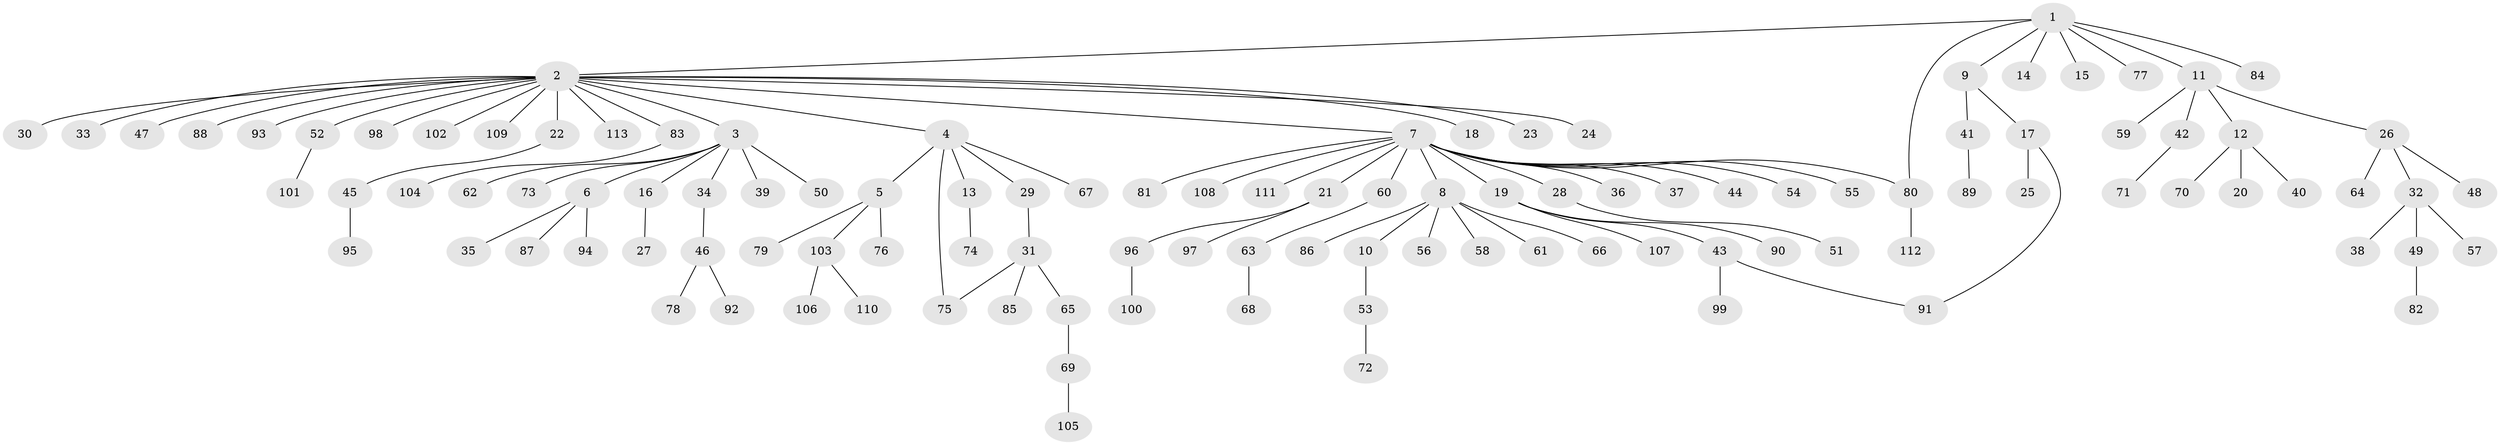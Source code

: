 // Generated by graph-tools (version 1.1) at 2025/35/03/09/25 02:35:18]
// undirected, 113 vertices, 115 edges
graph export_dot {
graph [start="1"]
  node [color=gray90,style=filled];
  1;
  2;
  3;
  4;
  5;
  6;
  7;
  8;
  9;
  10;
  11;
  12;
  13;
  14;
  15;
  16;
  17;
  18;
  19;
  20;
  21;
  22;
  23;
  24;
  25;
  26;
  27;
  28;
  29;
  30;
  31;
  32;
  33;
  34;
  35;
  36;
  37;
  38;
  39;
  40;
  41;
  42;
  43;
  44;
  45;
  46;
  47;
  48;
  49;
  50;
  51;
  52;
  53;
  54;
  55;
  56;
  57;
  58;
  59;
  60;
  61;
  62;
  63;
  64;
  65;
  66;
  67;
  68;
  69;
  70;
  71;
  72;
  73;
  74;
  75;
  76;
  77;
  78;
  79;
  80;
  81;
  82;
  83;
  84;
  85;
  86;
  87;
  88;
  89;
  90;
  91;
  92;
  93;
  94;
  95;
  96;
  97;
  98;
  99;
  100;
  101;
  102;
  103;
  104;
  105;
  106;
  107;
  108;
  109;
  110;
  111;
  112;
  113;
  1 -- 2;
  1 -- 9;
  1 -- 11;
  1 -- 14;
  1 -- 15;
  1 -- 77;
  1 -- 80;
  1 -- 84;
  2 -- 3;
  2 -- 4;
  2 -- 7;
  2 -- 18;
  2 -- 22;
  2 -- 23;
  2 -- 24;
  2 -- 30;
  2 -- 33;
  2 -- 47;
  2 -- 52;
  2 -- 83;
  2 -- 88;
  2 -- 93;
  2 -- 98;
  2 -- 102;
  2 -- 109;
  2 -- 113;
  3 -- 6;
  3 -- 16;
  3 -- 34;
  3 -- 39;
  3 -- 50;
  3 -- 62;
  3 -- 73;
  4 -- 5;
  4 -- 13;
  4 -- 29;
  4 -- 67;
  4 -- 75;
  5 -- 76;
  5 -- 79;
  5 -- 103;
  6 -- 35;
  6 -- 87;
  6 -- 94;
  7 -- 8;
  7 -- 19;
  7 -- 21;
  7 -- 28;
  7 -- 36;
  7 -- 37;
  7 -- 44;
  7 -- 54;
  7 -- 55;
  7 -- 60;
  7 -- 80;
  7 -- 81;
  7 -- 108;
  7 -- 111;
  8 -- 10;
  8 -- 56;
  8 -- 58;
  8 -- 61;
  8 -- 66;
  8 -- 86;
  9 -- 17;
  9 -- 41;
  10 -- 53;
  11 -- 12;
  11 -- 26;
  11 -- 42;
  11 -- 59;
  12 -- 20;
  12 -- 40;
  12 -- 70;
  13 -- 74;
  16 -- 27;
  17 -- 25;
  17 -- 91;
  19 -- 43;
  19 -- 90;
  19 -- 107;
  21 -- 96;
  21 -- 97;
  22 -- 45;
  26 -- 32;
  26 -- 48;
  26 -- 64;
  28 -- 51;
  29 -- 31;
  31 -- 65;
  31 -- 75;
  31 -- 85;
  32 -- 38;
  32 -- 49;
  32 -- 57;
  34 -- 46;
  41 -- 89;
  42 -- 71;
  43 -- 91;
  43 -- 99;
  45 -- 95;
  46 -- 78;
  46 -- 92;
  49 -- 82;
  52 -- 101;
  53 -- 72;
  60 -- 63;
  63 -- 68;
  65 -- 69;
  69 -- 105;
  80 -- 112;
  83 -- 104;
  96 -- 100;
  103 -- 106;
  103 -- 110;
}
